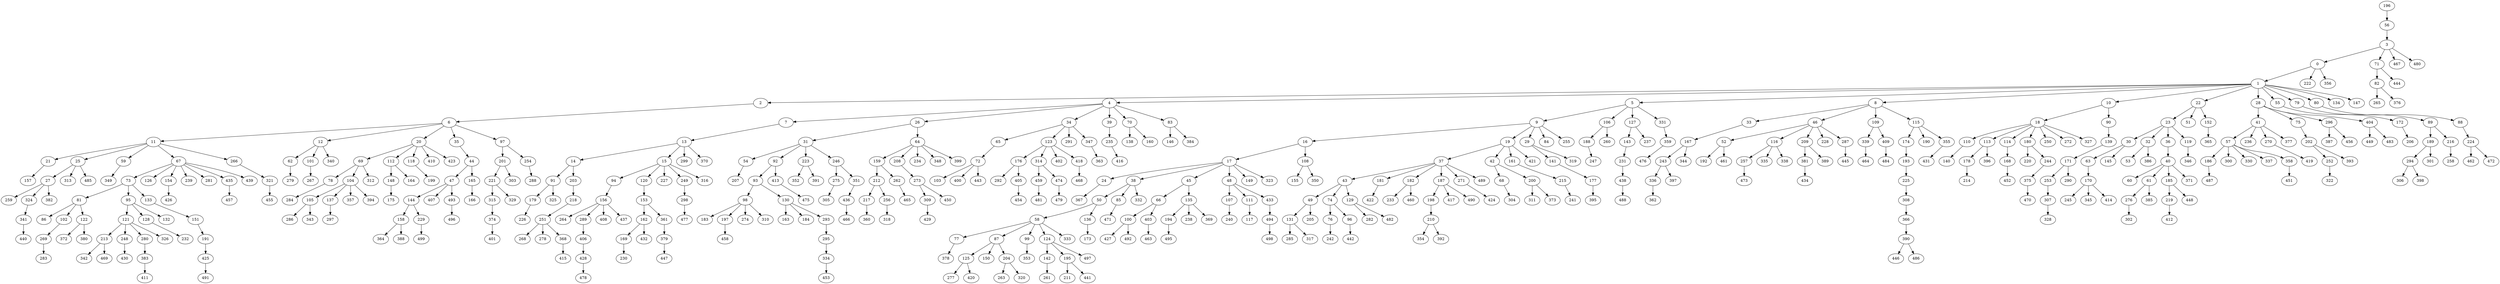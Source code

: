 digraph my_graph {
196 [label=196]
56 [label=56]
3 [label=3]
0 [label=0]
1 [label=1]
2 [label=2]
6 [label=6]
11 [label=11]
21 [label=21]
157 [label=157]
25 [label=25]
27 [label=27]
259 [label=259]
324 [label=324]
341 [label=341]
440 [label=440]
382 [label=382]
313 [label=313]
485 [label=485]
59 [label=59]
349 [label=349]
67 [label=67]
73 [label=73]
81 [label=81]
86 [label=86]
102 [label=102]
269 [label=269]
283 [label=283]
122 [label=122]
372 [label=372]
380 [label=380]
95 [label=95]
121 [label=121]
213 [label=213]
342 [label=342]
469 [label=469]
248 [label=248]
430 [label=430]
280 [label=280]
383 [label=383]
411 [label=411]
326 [label=326]
128 [label=128]
232 [label=232]
132 [label=132]
133 [label=133]
151 [label=151]
191 [label=191]
425 [label=425]
491 [label=491]
126 [label=126]
154 [label=154]
426 [label=426]
239 [label=239]
281 [label=281]
435 [label=435]
457 [label=457]
439 [label=439]
266 [label=266]
321 [label=321]
455 [label=455]
12 [label=12]
62 [label=62]
279 [label=279]
101 [label=101]
267 [label=267]
340 [label=340]
20 [label=20]
69 [label=69]
78 [label=78]
284 [label=284]
104 [label=104]
105 [label=105]
286 [label=286]
343 [label=343]
137 [label=137]
297 [label=297]
357 [label=357]
394 [label=394]
312 [label=312]
112 [label=112]
148 [label=148]
175 [label=175]
164 [label=164]
118 [label=118]
199 [label=199]
410 [label=410]
423 [label=423]
35 [label=35]
44 [label=44]
47 [label=47]
144 [label=144]
158 [label=158]
364 [label=364]
388 [label=388]
229 [label=229]
499 [label=499]
407 [label=407]
493 [label=493]
496 [label=496]
165 [label=165]
166 [label=166]
97 [label=97]
201 [label=201]
221 [label=221]
315 [label=315]
374 [label=374]
401 [label=401]
329 [label=329]
303 [label=303]
254 [label=254]
288 [label=288]
4 [label=4]
7 [label=7]
13 [label=13]
14 [label=14]
91 [label=91]
179 [label=179]
226 [label=226]
325 [label=325]
203 [label=203]
218 [label=218]
251 [label=251]
268 [label=268]
278 [label=278]
368 [label=368]
415 [label=415]
15 [label=15]
94 [label=94]
156 [label=156]
264 [label=264]
289 [label=289]
406 [label=406]
428 [label=428]
478 [label=478]
408 [label=408]
437 [label=437]
120 [label=120]
153 [label=153]
162 [label=162]
169 [label=169]
230 [label=230]
432 [label=432]
361 [label=361]
379 [label=379]
447 [label=447]
227 [label=227]
249 [label=249]
298 [label=298]
477 [label=477]
316 [label=316]
299 [label=299]
370 [label=370]
26 [label=26]
31 [label=31]
54 [label=54]
207 [label=207]
92 [label=92]
93 [label=93]
98 [label=98]
183 [label=183]
197 [label=197]
458 [label=458]
274 [label=274]
310 [label=310]
130 [label=130]
163 [label=163]
184 [label=184]
293 [label=293]
295 [label=295]
334 [label=334]
453 [label=453]
413 [label=413]
475 [label=475]
223 [label=223]
352 [label=352]
391 [label=391]
246 [label=246]
275 [label=275]
305 [label=305]
351 [label=351]
436 [label=436]
466 [label=466]
64 [label=64]
159 [label=159]
212 [label=212]
217 [label=217]
360 [label=360]
256 [label=256]
318 [label=318]
262 [label=262]
465 [label=465]
208 [label=208]
273 [label=273]
309 [label=309]
429 [label=429]
450 [label=450]
234 [label=234]
348 [label=348]
399 [label=399]
34 [label=34]
65 [label=65]
72 [label=72]
103 [label=103]
400 [label=400]
443 [label=443]
123 [label=123]
176 [label=176]
292 [label=292]
405 [label=405]
454 [label=454]
314 [label=314]
459 [label=459]
481 [label=481]
474 [label=474]
479 [label=479]
402 [label=402]
418 [label=418]
468 [label=468]
291 [label=291]
347 [label=347]
363 [label=363]
39 [label=39]
235 [label=235]
416 [label=416]
70 [label=70]
138 [label=138]
160 [label=160]
83 [label=83]
146 [label=146]
384 [label=384]
5 [label=5]
9 [label=9]
16 [label=16]
17 [label=17]
24 [label=24]
367 [label=367]
38 [label=38]
50 [label=50]
58 [label=58]
77 [label=77]
378 [label=378]
87 [label=87]
125 [label=125]
277 [label=277]
420 [label=420]
150 [label=150]
204 [label=204]
263 [label=263]
320 [label=320]
99 [label=99]
353 [label=353]
124 [label=124]
142 [label=142]
261 [label=261]
195 [label=195]
211 [label=211]
441 [label=441]
497 [label=497]
333 [label=333]
136 [label=136]
173 [label=173]
85 [label=85]
471 [label=471]
332 [label=332]
45 [label=45]
66 [label=66]
100 [label=100]
427 [label=427]
492 [label=492]
403 [label=403]
463 [label=463]
135 [label=135]
194 [label=194]
495 [label=495]
238 [label=238]
369 [label=369]
48 [label=48]
107 [label=107]
240 [label=240]
111 [label=111]
117 [label=117]
433 [label=433]
494 [label=494]
498 [label=498]
149 [label=149]
323 [label=323]
108 [label=108]
155 [label=155]
350 [label=350]
19 [label=19]
37 [label=37]
43 [label=43]
49 [label=49]
131 [label=131]
285 [label=285]
317 [label=317]
205 [label=205]
74 [label=74]
76 [label=76]
242 [label=242]
96 [label=96]
442 [label=442]
129 [label=129]
282 [label=282]
482 [label=482]
181 [label=181]
422 [label=422]
182 [label=182]
233 [label=233]
460 [label=460]
187 [label=187]
198 [label=198]
210 [label=210]
354 [label=354]
392 [label=392]
417 [label=417]
490 [label=490]
271 [label=271]
424 [label=424]
489 [label=489]
42 [label=42]
68 [label=68]
304 [label=304]
200 [label=200]
311 [label=311]
373 [label=373]
161 [label=161]
215 [label=215]
241 [label=241]
421 [label=421]
29 [label=29]
141 [label=141]
177 [label=177]
395 [label=395]
319 [label=319]
84 [label=84]
255 [label=255]
106 [label=106]
188 [label=188]
247 [label=247]
260 [label=260]
127 [label=127]
143 [label=143]
231 [label=231]
438 [label=438]
488 [label=488]
237 [label=237]
331 [label=331]
359 [label=359]
476 [label=476]
8 [label=8]
33 [label=33]
167 [label=167]
243 [label=243]
336 [label=336]
362 [label=362]
397 [label=397]
344 [label=344]
46 [label=46]
52 [label=52]
192 [label=192]
461 [label=461]
116 [label=116]
257 [label=257]
473 [label=473]
335 [label=335]
338 [label=338]
209 [label=209]
381 [label=381]
434 [label=434]
389 [label=389]
228 [label=228]
287 [label=287]
445 [label=445]
109 [label=109]
339 [label=339]
464 [label=464]
409 [label=409]
484 [label=484]
115 [label=115]
174 [label=174]
193 [label=193]
225 [label=225]
308 [label=308]
366 [label=366]
390 [label=390]
446 [label=446]
486 [label=486]
190 [label=190]
355 [label=355]
431 [label=431]
10 [label=10]
18 [label=18]
110 [label=110]
140 [label=140]
113 [label=113]
178 [label=178]
214 [label=214]
396 [label=396]
114 [label=114]
168 [label=168]
452 [label=452]
180 [label=180]
220 [label=220]
244 [label=244]
375 [label=375]
470 [label=470]
250 [label=250]
272 [label=272]
327 [label=327]
90 [label=90]
139 [label=139]
171 [label=171]
253 [label=253]
307 [label=307]
328 [label=328]
290 [label=290]
22 [label=22]
23 [label=23]
30 [label=30]
63 [label=63]
170 [label=170]
245 [label=245]
345 [label=345]
414 [label=414]
145 [label=145]
32 [label=32]
53 [label=53]
386 [label=386]
36 [label=36]
40 [label=40]
60 [label=60]
61 [label=61]
276 [label=276]
302 [label=302]
385 [label=385]
185 [label=185]
219 [label=219]
412 [label=412]
448 [label=448]
371 [label=371]
119 [label=119]
346 [label=346]
51 [label=51]
152 [label=152]
365 [label=365]
28 [label=28]
41 [label=41]
57 [label=57]
186 [label=186]
487 [label=487]
300 [label=300]
330 [label=330]
337 [label=337]
358 [label=358]
451 [label=451]
236 [label=236]
270 [label=270]
419 [label=419]
377 [label=377]
75 [label=75]
202 [label=202]
252 [label=252]
322 [label=322]
393 [label=393]
296 [label=296]
387 [label=387]
456 [label=456]
404 [label=404]
449 [label=449]
483 [label=483]
55 [label=55]
172 [label=172]
206 [label=206]
79 [label=79]
89 [label=89]
189 [label=189]
294 [label=294]
306 [label=306]
398 [label=398]
301 [label=301]
216 [label=216]
258 [label=258]
80 [label=80]
88 [label=88]
224 [label=224]
462 [label=462]
472 [label=472]
134 [label=134]
147 [label=147]
222 [label=222]
356 [label=356]
71 [label=71]
82 [label=82]
265 [label=265]
376 [label=376]
444 [label=444]
467 [label=467]
480 [label=480]
196->56
56->3
3->0
0->1
1->2
2->6
6->11
11->21
21->157
11->25
25->27
27->259
27->324
324->341
341->440
27->382
25->313
25->485
11->59
59->349
11->67
67->73
73->81
81->86
81->102
102->269
269->283
81->122
122->372
122->380
73->95
95->121
121->213
213->342
213->469
121->248
248->430
121->280
280->383
383->411
121->326
95->128
128->232
95->132
73->133
133->151
151->191
191->425
425->491
67->126
67->154
154->426
67->239
67->281
67->435
435->457
67->439
11->266
266->321
321->455
6->12
12->62
62->279
12->101
101->267
12->340
6->20
20->69
69->78
78->284
69->104
104->105
105->286
105->343
104->137
137->297
104->357
104->394
69->312
20->112
112->148
148->175
112->164
20->118
118->199
20->410
20->423
6->35
35->44
44->47
47->144
144->158
158->364
158->388
144->229
229->499
47->407
47->493
493->496
44->165
165->166
6->97
97->201
201->221
221->315
315->374
374->401
221->329
201->303
97->254
254->288
1->4
4->7
7->13
13->14
14->91
91->179
179->226
91->325
14->203
203->218
218->251
251->268
251->278
251->368
368->415
13->15
15->94
94->156
156->264
156->289
289->406
406->428
428->478
156->408
156->437
15->120
120->153
153->162
162->169
169->230
162->432
153->361
361->379
379->447
15->227
15->249
249->298
298->477
15->316
13->299
13->370
4->26
26->31
31->54
54->207
31->92
92->93
93->98
98->183
98->197
197->458
98->274
98->310
93->130
130->163
130->184
130->293
293->295
295->334
334->453
92->413
413->475
31->223
223->352
223->391
31->246
246->275
275->305
246->351
351->436
436->466
26->64
64->159
159->212
212->217
217->360
212->256
256->318
159->262
262->465
64->208
208->273
273->309
309->429
273->450
64->234
64->348
64->399
4->34
34->65
65->72
72->103
72->400
72->443
34->123
123->176
176->292
176->405
405->454
123->314
314->459
459->481
314->474
474->479
123->402
123->418
418->468
34->291
34->347
347->363
4->39
39->235
235->416
4->70
70->138
70->160
4->83
83->146
83->384
1->5
5->9
9->16
16->17
17->24
24->367
17->38
38->50
50->58
58->77
77->378
58->87
87->125
125->277
125->420
87->150
87->204
204->263
204->320
58->99
99->353
58->124
124->142
142->261
124->195
195->211
195->441
124->497
58->333
50->136
136->173
38->85
85->471
38->332
17->45
45->66
66->100
100->427
100->492
66->403
403->463
45->135
135->194
194->495
135->238
135->369
17->48
48->107
107->240
48->111
111->117
48->433
433->494
494->498
17->149
17->323
16->108
108->155
108->350
9->19
19->37
37->43
43->49
49->131
131->285
131->317
49->205
43->74
74->76
76->242
74->96
96->442
43->129
129->282
129->482
37->181
181->422
37->182
182->233
182->460
37->187
187->198
198->210
210->354
210->392
187->417
187->490
37->271
271->424
37->489
19->42
42->68
68->304
42->200
200->311
200->373
19->161
161->215
215->241
19->421
9->29
29->141
141->177
177->395
29->319
9->84
9->255
5->106
106->188
188->247
106->260
5->127
127->143
143->231
231->438
438->488
127->237
5->331
331->359
359->476
1->8
8->33
33->167
167->243
243->336
336->362
243->397
167->344
8->46
46->52
52->192
52->461
46->116
116->257
257->473
116->335
116->338
46->209
209->381
381->434
209->389
46->228
46->287
287->445
8->109
109->339
339->464
109->409
409->484
8->115
115->174
174->193
193->225
225->308
308->366
366->390
390->446
390->486
115->190
115->355
355->431
1->10
10->18
18->110
110->140
18->113
113->178
178->214
113->396
18->114
114->168
168->452
18->180
180->220
180->244
244->375
375->470
18->250
18->272
18->327
10->90
90->139
139->171
171->253
253->307
307->328
171->290
1->22
22->23
23->30
30->63
63->170
170->245
170->345
170->414
30->145
23->32
32->53
32->386
23->36
36->40
40->60
40->61
61->276
276->302
61->385
40->185
185->219
219->412
185->448
40->371
23->119
119->346
22->51
22->152
152->365
1->28
28->41
41->57
57->186
186->487
57->300
57->330
57->337
57->358
358->451
41->236
41->270
270->419
41->377
28->75
75->202
202->252
252->322
202->393
28->296
296->387
296->456
28->404
404->449
404->483
1->55
55->172
172->206
1->79
79->89
89->189
189->294
294->306
294->398
189->301
89->216
216->258
1->80
80->88
88->224
224->462
224->472
1->134
1->147
0->222
0->356
3->71
71->82
82->265
82->376
71->444
3->467
3->480
}